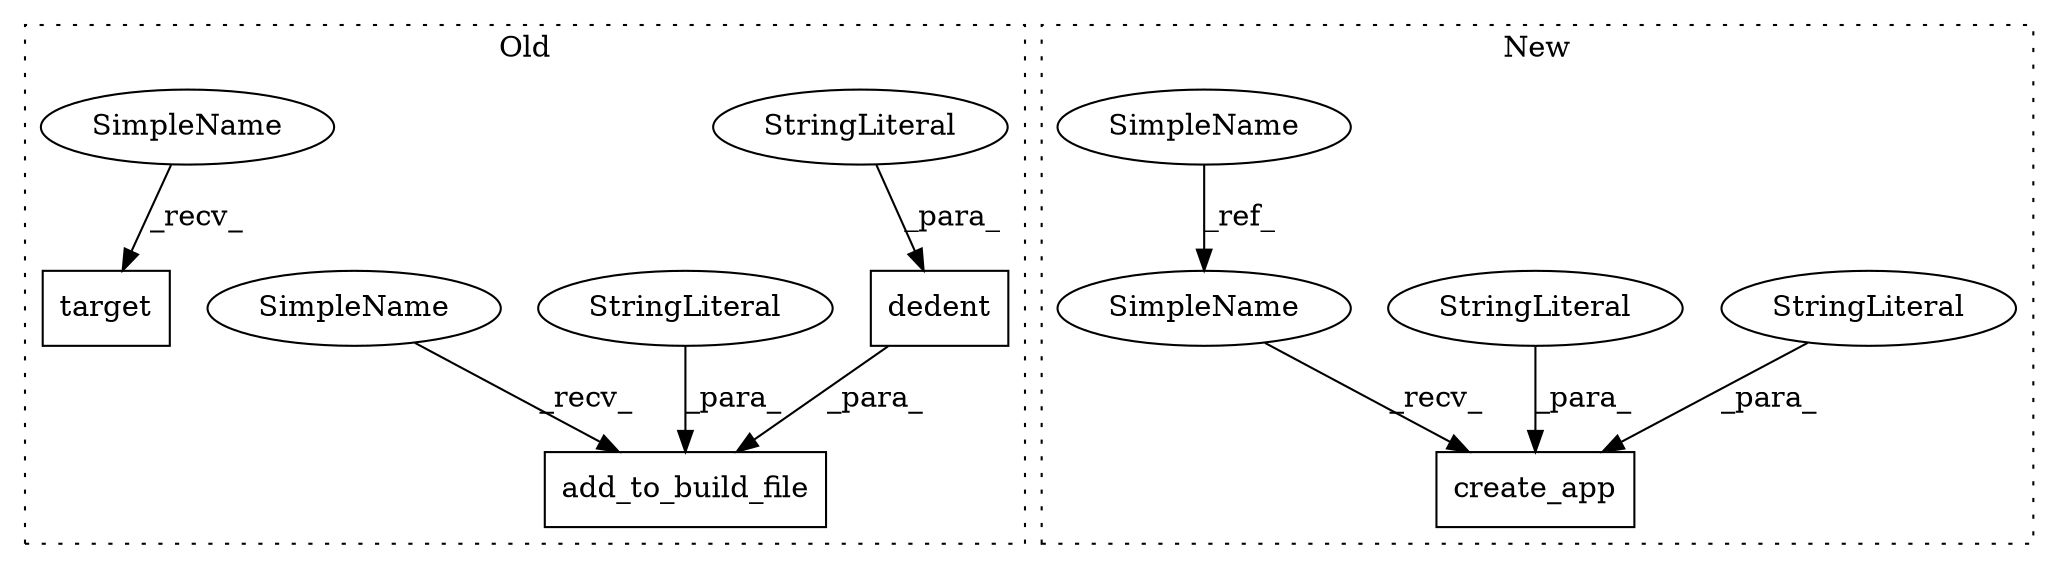 digraph G {
subgraph cluster0 {
1 [label="target" a="32" s="3602,3643" l="7,1" shape="box"];
6 [label="add_to_build_file" a="32" s="3334,3586" l="18,1" shape="box"];
7 [label="dedent" a="32" s="3393,3585" l="7,1" shape="box"];
8 [label="StringLiteral" a="45" s="3400" l="185" shape="ellipse"];
9 [label="StringLiteral" a="45" s="3352" l="40" shape="ellipse"];
11 [label="SimpleName" a="42" s="3329" l="4" shape="ellipse"];
12 [label="SimpleName" a="42" s="3597" l="4" shape="ellipse"];
label = "Old";
style="dotted";
}
subgraph cluster1 {
2 [label="create_app" a="32" s="2832,2899" l="11,1" shape="box"];
3 [label="StringLiteral" a="45" s="2878" l="6" shape="ellipse"];
4 [label="StringLiteral" a="45" s="2843" l="34" shape="ellipse"];
5 [label="SimpleName" a="42" s="2710" l="4" shape="ellipse"];
10 [label="SimpleName" a="42" s="2827" l="4" shape="ellipse"];
label = "New";
style="dotted";
}
3 -> 2 [label="_para_"];
4 -> 2 [label="_para_"];
5 -> 10 [label="_ref_"];
7 -> 6 [label="_para_"];
8 -> 7 [label="_para_"];
9 -> 6 [label="_para_"];
10 -> 2 [label="_recv_"];
11 -> 6 [label="_recv_"];
12 -> 1 [label="_recv_"];
}